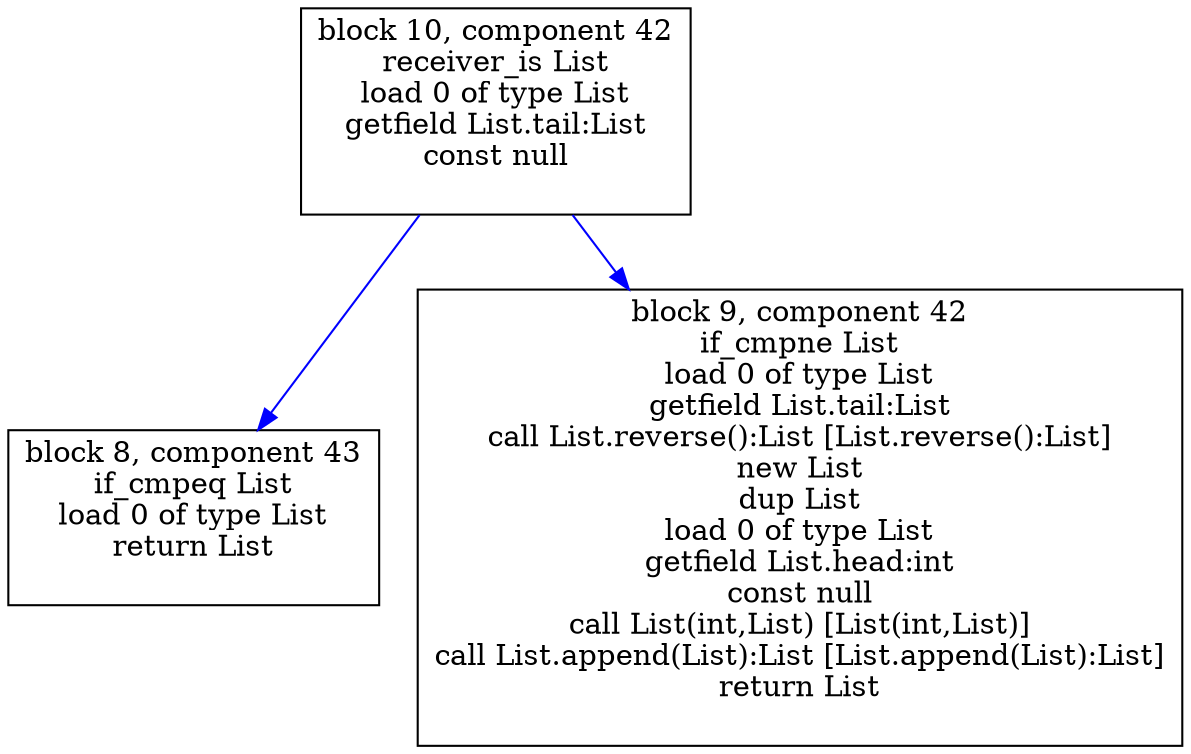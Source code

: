 digraph "List.reverse():List" {
size = "11,7.5";
codeblock_10 [ shape = box, label = "block 10, component 42\nreceiver_is List\nload 0 of type List\ngetfield List.tail:List\nconst null\n\n"];
codeblock_8 [ shape = box, label = "block 8, component 43\nif_cmpeq List\nload 0 of type List\nreturn List\n\n"];
codeblock_10->codeblock_8 [color = blue label = "" fontsize = 8]
codeblock_9 [ shape = box, label = "block 9, component 42\nif_cmpne List\nload 0 of type List\ngetfield List.tail:List\ncall List.reverse():List [List.reverse():List]\nnew List\ndup List\nload 0 of type List\ngetfield List.head:int\nconst null\ncall List(int,List) [List(int,List)]\ncall List.append(List):List [List.append(List):List]\nreturn List\n\n"];
codeblock_10->codeblock_9 [color = blue label = "" fontsize = 8]
}